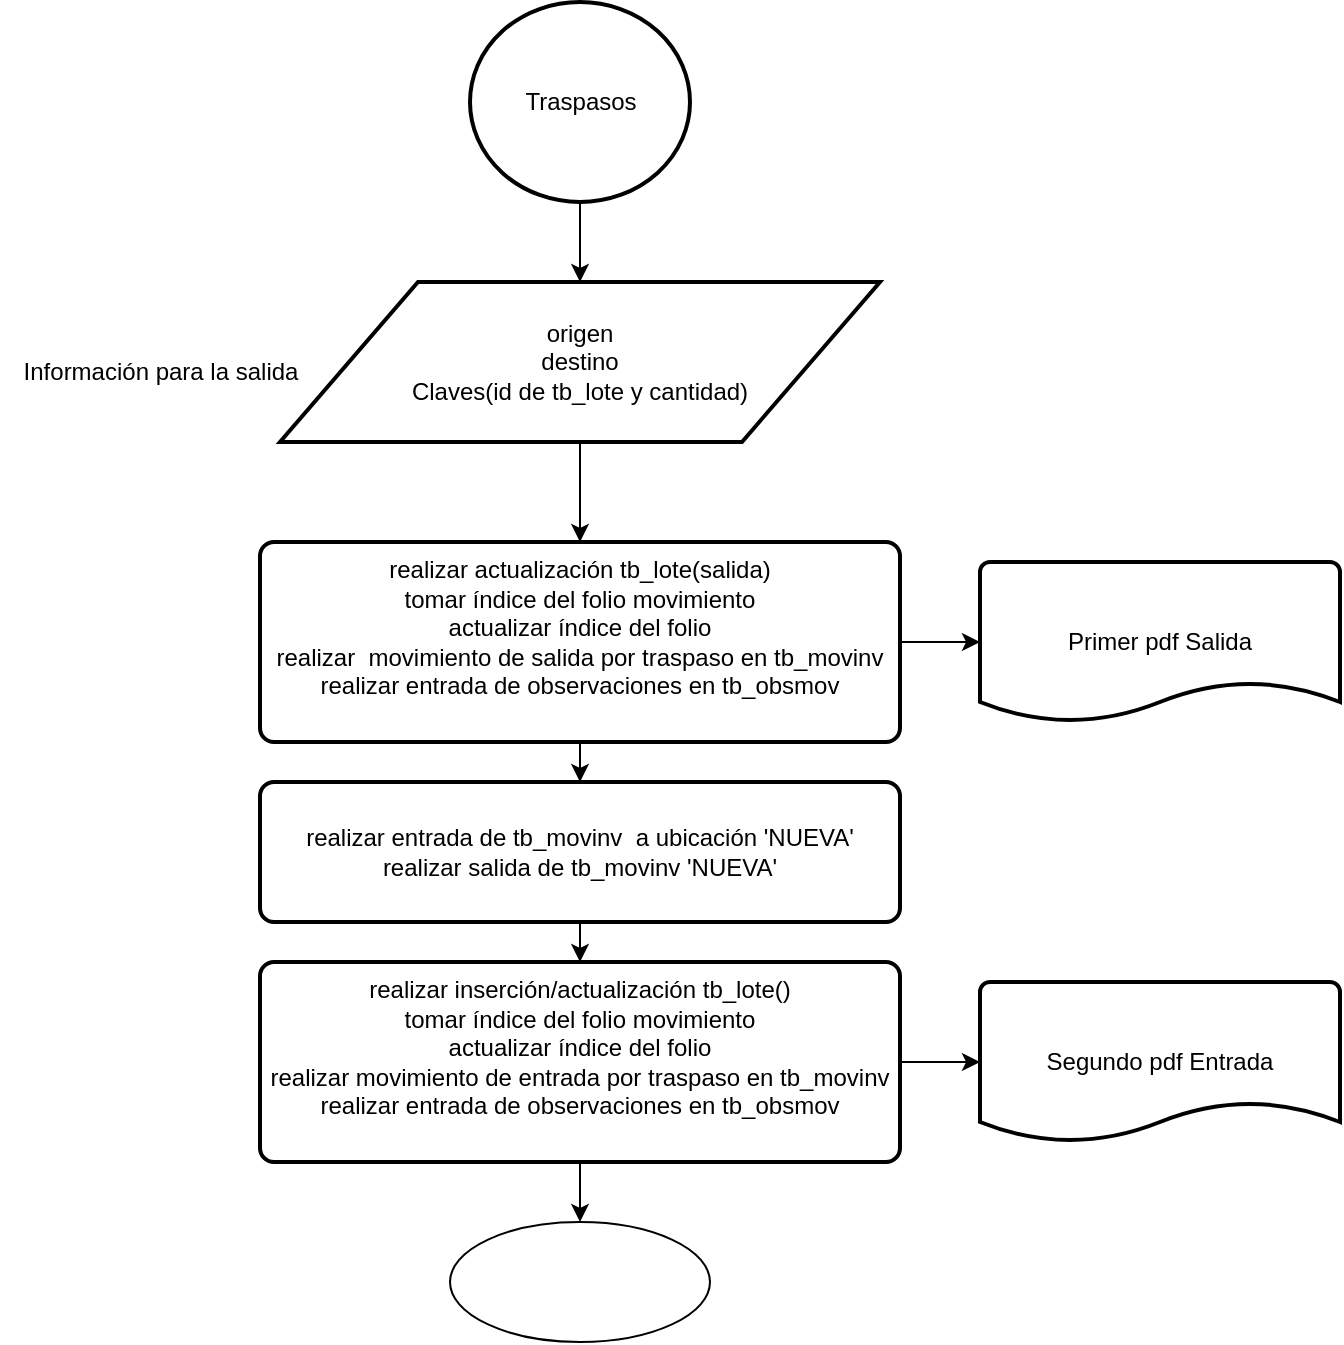 <mxfile version="28.2.5">
  <diagram name="Página-1" id="lrBYqtMa8pFQIprBwbm6">
    <mxGraphModel dx="1600" dy="660" grid="1" gridSize="10" guides="1" tooltips="1" connect="1" arrows="1" fold="1" page="1" pageScale="1" pageWidth="827" pageHeight="1169" math="0" shadow="0">
      <root>
        <mxCell id="0" />
        <mxCell id="1" parent="0" />
        <mxCell id="2w-e7mNKXUzaAwIf5ky5-26" value="" style="edgeStyle=orthogonalEdgeStyle;rounded=0;orthogonalLoop=1;jettySize=auto;html=1;" parent="1" source="2w-e7mNKXUzaAwIf5ky5-2" target="2w-e7mNKXUzaAwIf5ky5-5" edge="1">
          <mxGeometry relative="1" as="geometry" />
        </mxCell>
        <mxCell id="2w-e7mNKXUzaAwIf5ky5-2" value="" style="strokeWidth=2;html=1;shape=mxgraph.flowchart.start_2;whiteSpace=wrap;" parent="1" vertex="1">
          <mxGeometry x="365" y="860" width="110" height="100" as="geometry" />
        </mxCell>
        <mxCell id="2w-e7mNKXUzaAwIf5ky5-3" style="edgeStyle=orthogonalEdgeStyle;rounded=0;orthogonalLoop=1;jettySize=auto;html=1;exitX=0.5;exitY=1;exitDx=0;exitDy=0;entryX=0.5;entryY=0;entryDx=0;entryDy=0;" parent="1" source="2w-e7mNKXUzaAwIf5ky5-4" target="2w-e7mNKXUzaAwIf5ky5-9" edge="1">
          <mxGeometry relative="1" as="geometry" />
        </mxCell>
        <mxCell id="2w-e7mNKXUzaAwIf5ky5-27" value="" style="edgeStyle=orthogonalEdgeStyle;rounded=0;orthogonalLoop=1;jettySize=auto;html=1;" parent="1" source="2w-e7mNKXUzaAwIf5ky5-4" target="2w-e7mNKXUzaAwIf5ky5-7" edge="1">
          <mxGeometry relative="1" as="geometry" />
        </mxCell>
        <mxCell id="2w-e7mNKXUzaAwIf5ky5-4" value="realizar actualización tb_lote(salida)&lt;div&gt;tomar índice del folio movimiento&lt;/div&gt;&lt;div&gt;actualizar índice del folio&lt;br&gt;&lt;div&gt;realizar&amp;nbsp; movimiento de salida por traspaso en tb_movinv&lt;/div&gt;&lt;div&gt;realizar entrada de observaciones en tb_obsmov&lt;/div&gt;&lt;div&gt;&lt;br&gt;&lt;/div&gt;&lt;/div&gt;" style="rounded=1;whiteSpace=wrap;html=1;absoluteArcSize=1;arcSize=14;strokeWidth=2;" parent="1" vertex="1">
          <mxGeometry x="260" y="1130" width="320" height="100" as="geometry" />
        </mxCell>
        <mxCell id="2w-e7mNKXUzaAwIf5ky5-5" value="origen&lt;div&gt;destino&lt;/div&gt;&lt;div&gt;Claves(id de tb_lote y cantidad)&lt;/div&gt;" style="shape=parallelogram;html=1;strokeWidth=2;perimeter=parallelogramPerimeter;whiteSpace=wrap;rounded=1;arcSize=0;size=0.23;" parent="1" vertex="1">
          <mxGeometry x="270" y="1000" width="300" height="80" as="geometry" />
        </mxCell>
        <mxCell id="2w-e7mNKXUzaAwIf5ky5-7" value="Primer pdf Salida" style="strokeWidth=2;html=1;shape=mxgraph.flowchart.document2;whiteSpace=wrap;size=0.25;" parent="1" vertex="1">
          <mxGeometry x="620" y="1140" width="180" height="80" as="geometry" />
        </mxCell>
        <mxCell id="2w-e7mNKXUzaAwIf5ky5-8" style="edgeStyle=orthogonalEdgeStyle;rounded=0;orthogonalLoop=1;jettySize=auto;html=1;exitX=0.5;exitY=1;exitDx=0;exitDy=0;" parent="1" source="2w-e7mNKXUzaAwIf5ky5-9" target="2w-e7mNKXUzaAwIf5ky5-21" edge="1">
          <mxGeometry relative="1" as="geometry" />
        </mxCell>
        <mxCell id="2w-e7mNKXUzaAwIf5ky5-9" value="realizar entrada de tb_movinv&amp;nbsp; a ubicación &#39;NUEVA&#39;&lt;div&gt;realizar salida de tb_movinv &#39;NUEVA&#39;&lt;/div&gt;" style="rounded=1;whiteSpace=wrap;html=1;absoluteArcSize=1;arcSize=14;strokeWidth=2;fillColor=light-dark(#FFFFFF,#E6D0DE);" parent="1" vertex="1">
          <mxGeometry x="260" y="1250" width="320" height="70" as="geometry" />
        </mxCell>
        <mxCell id="2w-e7mNKXUzaAwIf5ky5-20" style="edgeStyle=orthogonalEdgeStyle;rounded=0;orthogonalLoop=1;jettySize=auto;html=1;exitX=0.5;exitY=1;exitDx=0;exitDy=0;" parent="1" source="2w-e7mNKXUzaAwIf5ky5-21" target="2w-e7mNKXUzaAwIf5ky5-23" edge="1">
          <mxGeometry relative="1" as="geometry" />
        </mxCell>
        <mxCell id="2w-e7mNKXUzaAwIf5ky5-28" value="" style="edgeStyle=orthogonalEdgeStyle;rounded=0;orthogonalLoop=1;jettySize=auto;html=1;" parent="1" source="2w-e7mNKXUzaAwIf5ky5-21" target="2w-e7mNKXUzaAwIf5ky5-22" edge="1">
          <mxGeometry relative="1" as="geometry" />
        </mxCell>
        <mxCell id="2w-e7mNKXUzaAwIf5ky5-21" value="realizar inserción/actualización tb_lote()&lt;div&gt;tomar índice del folio movimiento&lt;/div&gt;&lt;div&gt;actualizar índice del folio&lt;br&gt;&lt;div&gt;realizar movimiento de entrada por traspaso en tb_movinv&lt;/div&gt;&lt;div&gt;realizar entrada de observaciones en tb_obsmov&lt;/div&gt;&lt;div&gt;&lt;br&gt;&lt;/div&gt;&lt;/div&gt;" style="rounded=1;whiteSpace=wrap;html=1;absoluteArcSize=1;arcSize=14;strokeWidth=2;" parent="1" vertex="1">
          <mxGeometry x="260" y="1340" width="320" height="100" as="geometry" />
        </mxCell>
        <mxCell id="2w-e7mNKXUzaAwIf5ky5-22" value="Segundo pdf Entrada" style="strokeWidth=2;html=1;shape=mxgraph.flowchart.document2;whiteSpace=wrap;size=0.25;" parent="1" vertex="1">
          <mxGeometry x="620" y="1350" width="180" height="80" as="geometry" />
        </mxCell>
        <mxCell id="2w-e7mNKXUzaAwIf5ky5-23" value="" style="verticalLabelPosition=bottom;verticalAlign=top;html=1;shape=mxgraph.flowchart.on-page_reference;" parent="1" vertex="1">
          <mxGeometry x="355" y="1470" width="130" height="60" as="geometry" />
        </mxCell>
        <mxCell id="2w-e7mNKXUzaAwIf5ky5-25" style="edgeStyle=orthogonalEdgeStyle;rounded=0;orthogonalLoop=1;jettySize=auto;html=1;exitX=0.5;exitY=1;exitDx=0;exitDy=0;entryX=0.5;entryY=0;entryDx=0;entryDy=0;" parent="1" source="2w-e7mNKXUzaAwIf5ky5-5" target="2w-e7mNKXUzaAwIf5ky5-4" edge="1">
          <mxGeometry relative="1" as="geometry">
            <mxPoint x="429.464" y="1040" as="targetPoint" />
          </mxGeometry>
        </mxCell>
        <mxCell id="2w-e7mNKXUzaAwIf5ky5-29" value="Traspasos" style="text;html=1;align=center;verticalAlign=middle;resizable=0;points=[];autosize=1;strokeColor=none;fillColor=none;" parent="1" vertex="1">
          <mxGeometry x="380" y="895" width="80" height="30" as="geometry" />
        </mxCell>
        <mxCell id="2w-e7mNKXUzaAwIf5ky5-30" value="Información para la salida" style="text;html=1;align=center;verticalAlign=middle;resizable=0;points=[];autosize=1;strokeColor=none;fillColor=none;" parent="1" vertex="1">
          <mxGeometry x="130" y="1030" width="160" height="30" as="geometry" />
        </mxCell>
      </root>
    </mxGraphModel>
  </diagram>
</mxfile>
